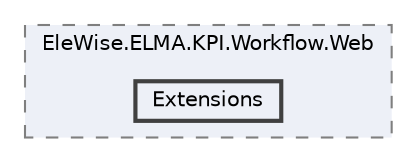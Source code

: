 digraph "Web/Modules/EleWise.ELMA.KPI.Workflow.Web/Extensions"
{
 // LATEX_PDF_SIZE
  bgcolor="transparent";
  edge [fontname=Helvetica,fontsize=10,labelfontname=Helvetica,labelfontsize=10];
  node [fontname=Helvetica,fontsize=10,shape=box,height=0.2,width=0.4];
  compound=true
  subgraph clusterdir_3e2afbb5231a496f50b9debfc834adf8 {
    graph [ bgcolor="#edf0f7", pencolor="grey50", label="EleWise.ELMA.KPI.Workflow.Web", fontname=Helvetica,fontsize=10 style="filled,dashed", URL="dir_3e2afbb5231a496f50b9debfc834adf8.html",tooltip=""]
  dir_d0507a61f16345ab3a3bd5c37364f363 [label="Extensions", fillcolor="#edf0f7", color="grey25", style="filled,bold", URL="dir_d0507a61f16345ab3a3bd5c37364f363.html",tooltip=""];
  }
}
